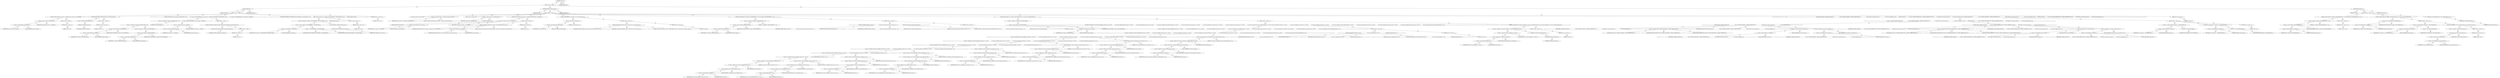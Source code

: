 digraph "&lt;global&gt;" {  
"5884" [label = <(METHOD,&lt;global&gt;)<SUB>30</SUB>> ]
"5885" [label = <(BLOCK,&lt;empty&gt;,&lt;empty&gt;)> ]
"5886" [label = <(METHOD,TIFFFlush)<SUB>30</SUB>> ]
"5887" [label = <(PARAM,TIFF *tif)<SUB>30</SUB>> ]
"5888" [label = <(BLOCK,&lt;empty&gt;,&lt;empty&gt;)<SUB>31</SUB>> ]
"5889" [label = <(CONTROL_STRUCTURE,if (tif-&gt;tif_mode == O_RDONLY),if (tif-&gt;tif_mode == O_RDONLY))<SUB>32</SUB>> ]
"5890" [label = <(&lt;operator&gt;.equals,tif-&gt;tif_mode == O_RDONLY)<SUB>32</SUB>> ]
"5891" [label = <(&lt;operator&gt;.indirectFieldAccess,tif-&gt;tif_mode)<SUB>32</SUB>> ]
"5892" [label = <(IDENTIFIER,tif,tif-&gt;tif_mode == O_RDONLY)<SUB>32</SUB>> ]
"5893" [label = <(FIELD_IDENTIFIER,tif_mode,tif_mode)<SUB>32</SUB>> ]
"5894" [label = <(IDENTIFIER,O_RDONLY,tif-&gt;tif_mode == O_RDONLY)<SUB>32</SUB>> ]
"5895" [label = <(BLOCK,&lt;empty&gt;,&lt;empty&gt;)<SUB>33</SUB>> ]
"5896" [label = <(RETURN,return 1;,return 1;)<SUB>33</SUB>> ]
"5897" [label = <(LITERAL,1,return 1;)<SUB>33</SUB>> ]
"5898" [label = <(CONTROL_STRUCTURE,if (!TIFFFlushData(tif)),if (!TIFFFlushData(tif)))<SUB>35</SUB>> ]
"5899" [label = <(&lt;operator&gt;.logicalNot,!TIFFFlushData(tif))<SUB>35</SUB>> ]
"5900" [label = <(TIFFFlushData,TIFFFlushData(tif))<SUB>35</SUB>> ]
"5901" [label = <(IDENTIFIER,tif,TIFFFlushData(tif))<SUB>35</SUB>> ]
"5902" [label = <(BLOCK,&lt;empty&gt;,&lt;empty&gt;)<SUB>36</SUB>> ]
"5903" [label = <(RETURN,return (0);,return (0);)<SUB>36</SUB>> ]
"5904" [label = <(LITERAL,0,return (0);)<SUB>36</SUB>> ]
"5905" [label = <(CONTROL_STRUCTURE,if ((tif-&gt;tif_flags &amp; TIFF_DIRTYSTRIP) &amp;&amp;\012        !(tif-&gt;tif_flags &amp; TIFF_DIRTYDIRECT) &amp;&amp; tif-&gt;tif_mode == O_RDWR),if ((tif-&gt;tif_flags &amp; TIFF_DIRTYSTRIP) &amp;&amp;\012        !(tif-&gt;tif_flags &amp; TIFF_DIRTYDIRECT) &amp;&amp; tif-&gt;tif_mode == O_RDWR))<SUB>43</SUB>> ]
"5906" [label = <(&lt;operator&gt;.logicalAnd,(tif-&gt;tif_flags &amp; TIFF_DIRTYSTRIP) &amp;&amp;\012        !(tif-&gt;tif_flags &amp; TIFF_DIRTYDIRECT) &amp;&amp; tif-&gt;tif_mode == O_RDWR)<SUB>43</SUB>> ]
"5907" [label = <(&lt;operator&gt;.logicalAnd,(tif-&gt;tif_flags &amp; TIFF_DIRTYSTRIP) &amp;&amp;\012        !(tif-&gt;tif_flags &amp; TIFF_DIRTYDIRECT))<SUB>43</SUB>> ]
"5908" [label = <(&lt;operator&gt;.and,tif-&gt;tif_flags &amp; TIFF_DIRTYSTRIP)<SUB>43</SUB>> ]
"5909" [label = <(&lt;operator&gt;.indirectFieldAccess,tif-&gt;tif_flags)<SUB>43</SUB>> ]
"5910" [label = <(IDENTIFIER,tif,tif-&gt;tif_flags &amp; TIFF_DIRTYSTRIP)<SUB>43</SUB>> ]
"5911" [label = <(FIELD_IDENTIFIER,tif_flags,tif_flags)<SUB>43</SUB>> ]
"5912" [label = <(IDENTIFIER,TIFF_DIRTYSTRIP,tif-&gt;tif_flags &amp; TIFF_DIRTYSTRIP)<SUB>43</SUB>> ]
"5913" [label = <(&lt;operator&gt;.logicalNot,!(tif-&gt;tif_flags &amp; TIFF_DIRTYDIRECT))<SUB>44</SUB>> ]
"5914" [label = <(&lt;operator&gt;.and,tif-&gt;tif_flags &amp; TIFF_DIRTYDIRECT)<SUB>44</SUB>> ]
"5915" [label = <(&lt;operator&gt;.indirectFieldAccess,tif-&gt;tif_flags)<SUB>44</SUB>> ]
"5916" [label = <(IDENTIFIER,tif,tif-&gt;tif_flags &amp; TIFF_DIRTYDIRECT)<SUB>44</SUB>> ]
"5917" [label = <(FIELD_IDENTIFIER,tif_flags,tif_flags)<SUB>44</SUB>> ]
"5918" [label = <(IDENTIFIER,TIFF_DIRTYDIRECT,tif-&gt;tif_flags &amp; TIFF_DIRTYDIRECT)<SUB>44</SUB>> ]
"5919" [label = <(&lt;operator&gt;.equals,tif-&gt;tif_mode == O_RDWR)<SUB>44</SUB>> ]
"5920" [label = <(&lt;operator&gt;.indirectFieldAccess,tif-&gt;tif_mode)<SUB>44</SUB>> ]
"5921" [label = <(IDENTIFIER,tif,tif-&gt;tif_mode == O_RDWR)<SUB>44</SUB>> ]
"5922" [label = <(FIELD_IDENTIFIER,tif_mode,tif_mode)<SUB>44</SUB>> ]
"5923" [label = <(IDENTIFIER,O_RDWR,tif-&gt;tif_mode == O_RDWR)<SUB>44</SUB>> ]
"5924" [label = <(BLOCK,&lt;empty&gt;,&lt;empty&gt;)<SUB>45</SUB>> ]
"5925" [label = <(CONTROL_STRUCTURE,if (TIFFForceStrileArrayWriting(tif)),if (TIFFForceStrileArrayWriting(tif)))<SUB>46</SUB>> ]
"5926" [label = <(TIFFForceStrileArrayWriting,TIFFForceStrileArrayWriting(tif))<SUB>46</SUB>> ]
"5927" [label = <(IDENTIFIER,tif,TIFFForceStrileArrayWriting(tif))<SUB>46</SUB>> ]
"5928" [label = <(BLOCK,&lt;empty&gt;,&lt;empty&gt;)<SUB>47</SUB>> ]
"5929" [label = <(RETURN,return 1;,return 1;)<SUB>47</SUB>> ]
"5930" [label = <(LITERAL,1,return 1;)<SUB>47</SUB>> ]
"5931" [label = <(CONTROL_STRUCTURE,if ((tif-&gt;tif_flags &amp; (TIFF_DIRTYDIRECT | TIFF_DIRTYSTRIP)) &amp;&amp;\012        !TIFFRewriteDirectory(tif)),if ((tif-&gt;tif_flags &amp; (TIFF_DIRTYDIRECT | TIFF_DIRTYSTRIP)) &amp;&amp;\012        !TIFFRewriteDirectory(tif)))<SUB>50</SUB>> ]
"5932" [label = <(&lt;operator&gt;.logicalAnd,(tif-&gt;tif_flags &amp; (TIFF_DIRTYDIRECT | TIFF_DIRTYSTRIP)) &amp;&amp;\012        !TIFFRewriteDirectory(tif))<SUB>50</SUB>> ]
"5933" [label = <(&lt;operator&gt;.and,tif-&gt;tif_flags &amp; (TIFF_DIRTYDIRECT | TIFF_DIRTYSTRIP))<SUB>50</SUB>> ]
"5934" [label = <(&lt;operator&gt;.indirectFieldAccess,tif-&gt;tif_flags)<SUB>50</SUB>> ]
"5935" [label = <(IDENTIFIER,tif,tif-&gt;tif_flags &amp; (TIFF_DIRTYDIRECT | TIFF_DIRTYSTRIP))<SUB>50</SUB>> ]
"5936" [label = <(FIELD_IDENTIFIER,tif_flags,tif_flags)<SUB>50</SUB>> ]
"5937" [label = <(&lt;operator&gt;.or,TIFF_DIRTYDIRECT | TIFF_DIRTYSTRIP)<SUB>50</SUB>> ]
"5938" [label = <(IDENTIFIER,TIFF_DIRTYDIRECT,TIFF_DIRTYDIRECT | TIFF_DIRTYSTRIP)<SUB>50</SUB>> ]
"5939" [label = <(IDENTIFIER,TIFF_DIRTYSTRIP,TIFF_DIRTYDIRECT | TIFF_DIRTYSTRIP)<SUB>50</SUB>> ]
"5940" [label = <(&lt;operator&gt;.logicalNot,!TIFFRewriteDirectory(tif))<SUB>51</SUB>> ]
"5941" [label = <(TIFFRewriteDirectory,TIFFRewriteDirectory(tif))<SUB>51</SUB>> ]
"5942" [label = <(IDENTIFIER,tif,TIFFRewriteDirectory(tif))<SUB>51</SUB>> ]
"5943" [label = <(BLOCK,&lt;empty&gt;,&lt;empty&gt;)<SUB>52</SUB>> ]
"5944" [label = <(RETURN,return (0);,return (0);)<SUB>52</SUB>> ]
"5945" [label = <(LITERAL,0,return (0);)<SUB>52</SUB>> ]
"5946" [label = <(RETURN,return (1);,return (1);)<SUB>54</SUB>> ]
"5947" [label = <(LITERAL,1,return (1);)<SUB>54</SUB>> ]
"5948" [label = <(METHOD_RETURN,int)<SUB>30</SUB>> ]
"5950" [label = <(METHOD,TIFFForceStrileArrayWriting)<SUB>76</SUB>> ]
"5951" [label = <(PARAM,TIFF *tif)<SUB>76</SUB>> ]
"5952" [label = <(BLOCK,&lt;empty&gt;,&lt;empty&gt;)<SUB>77</SUB>> ]
"5953" [label = <(LOCAL,constchar[] module: char[])<SUB>78</SUB>> ]
"5954" [label = <(&lt;operator&gt;.assignment,module[] = &quot;TIFFForceStrileArrayWriting&quot;)<SUB>78</SUB>> ]
"5955" [label = <(IDENTIFIER,module,module[] = &quot;TIFFForceStrileArrayWriting&quot;)<SUB>78</SUB>> ]
"5956" [label = <(LITERAL,&quot;TIFFForceStrileArrayWriting&quot;,module[] = &quot;TIFFForceStrileArrayWriting&quot;)<SUB>78</SUB>> ]
"5957" [label = <(LOCAL,const int isTiled: int)<SUB>79</SUB>> ]
"5958" [label = <(&lt;operator&gt;.assignment,isTiled = TIFFIsTiled(tif))<SUB>79</SUB>> ]
"5959" [label = <(IDENTIFIER,isTiled,isTiled = TIFFIsTiled(tif))<SUB>79</SUB>> ]
"5960" [label = <(TIFFIsTiled,TIFFIsTiled(tif))<SUB>79</SUB>> ]
"5961" [label = <(IDENTIFIER,tif,TIFFIsTiled(tif))<SUB>79</SUB>> ]
"5962" [label = <(CONTROL_STRUCTURE,if (tif-&gt;tif_mode == O_RDONLY),if (tif-&gt;tif_mode == O_RDONLY))<SUB>81</SUB>> ]
"5963" [label = <(&lt;operator&gt;.equals,tif-&gt;tif_mode == O_RDONLY)<SUB>81</SUB>> ]
"5964" [label = <(&lt;operator&gt;.indirectFieldAccess,tif-&gt;tif_mode)<SUB>81</SUB>> ]
"5965" [label = <(IDENTIFIER,tif,tif-&gt;tif_mode == O_RDONLY)<SUB>81</SUB>> ]
"5966" [label = <(FIELD_IDENTIFIER,tif_mode,tif_mode)<SUB>81</SUB>> ]
"5967" [label = <(IDENTIFIER,O_RDONLY,tif-&gt;tif_mode == O_RDONLY)<SUB>81</SUB>> ]
"5968" [label = <(BLOCK,&lt;empty&gt;,&lt;empty&gt;)<SUB>82</SUB>> ]
"5969" [label = <(TIFFErrorExtR,TIFFErrorExtR(tif, tif-&gt;tif_name, &quot;File opened in read-only mode&quot;))<SUB>83</SUB>> ]
"5970" [label = <(IDENTIFIER,tif,TIFFErrorExtR(tif, tif-&gt;tif_name, &quot;File opened in read-only mode&quot;))<SUB>83</SUB>> ]
"5971" [label = <(&lt;operator&gt;.indirectFieldAccess,tif-&gt;tif_name)<SUB>83</SUB>> ]
"5972" [label = <(IDENTIFIER,tif,TIFFErrorExtR(tif, tif-&gt;tif_name, &quot;File opened in read-only mode&quot;))<SUB>83</SUB>> ]
"5973" [label = <(FIELD_IDENTIFIER,tif_name,tif_name)<SUB>83</SUB>> ]
"5974" [label = <(LITERAL,&quot;File opened in read-only mode&quot;,TIFFErrorExtR(tif, tif-&gt;tif_name, &quot;File opened in read-only mode&quot;))<SUB>83</SUB>> ]
"5975" [label = <(RETURN,return 0;,return 0;)<SUB>84</SUB>> ]
"5976" [label = <(LITERAL,0,return 0;)<SUB>84</SUB>> ]
"5977" [label = <(CONTROL_STRUCTURE,if (tif-&gt;tif_diroff == 0),if (tif-&gt;tif_diroff == 0))<SUB>86</SUB>> ]
"5978" [label = <(&lt;operator&gt;.equals,tif-&gt;tif_diroff == 0)<SUB>86</SUB>> ]
"5979" [label = <(&lt;operator&gt;.indirectFieldAccess,tif-&gt;tif_diroff)<SUB>86</SUB>> ]
"5980" [label = <(IDENTIFIER,tif,tif-&gt;tif_diroff == 0)<SUB>86</SUB>> ]
"5981" [label = <(FIELD_IDENTIFIER,tif_diroff,tif_diroff)<SUB>86</SUB>> ]
"5982" [label = <(LITERAL,0,tif-&gt;tif_diroff == 0)<SUB>86</SUB>> ]
"5983" [label = <(BLOCK,&lt;empty&gt;,&lt;empty&gt;)<SUB>87</SUB>> ]
"5984" [label = <(TIFFErrorExtR,TIFFErrorExtR(tif, module, &quot;Directory has not yet been written&quot;))<SUB>88</SUB>> ]
"5985" [label = <(IDENTIFIER,tif,TIFFErrorExtR(tif, module, &quot;Directory has not yet been written&quot;))<SUB>88</SUB>> ]
"5986" [label = <(IDENTIFIER,module,TIFFErrorExtR(tif, module, &quot;Directory has not yet been written&quot;))<SUB>88</SUB>> ]
"5987" [label = <(LITERAL,&quot;Directory has not yet been written&quot;,TIFFErrorExtR(tif, module, &quot;Directory has not yet been written&quot;))<SUB>88</SUB>> ]
"5988" [label = <(RETURN,return 0;,return 0;)<SUB>89</SUB>> ]
"5989" [label = <(LITERAL,0,return 0;)<SUB>89</SUB>> ]
"5990" [label = <(CONTROL_STRUCTURE,if ((tif-&gt;tif_flags &amp; TIFF_DIRTYDIRECT) != 0),if ((tif-&gt;tif_flags &amp; TIFF_DIRTYDIRECT) != 0))<SUB>91</SUB>> ]
"5991" [label = <(&lt;operator&gt;.notEquals,(tif-&gt;tif_flags &amp; TIFF_DIRTYDIRECT) != 0)<SUB>91</SUB>> ]
"5992" [label = <(&lt;operator&gt;.and,tif-&gt;tif_flags &amp; TIFF_DIRTYDIRECT)<SUB>91</SUB>> ]
"5993" [label = <(&lt;operator&gt;.indirectFieldAccess,tif-&gt;tif_flags)<SUB>91</SUB>> ]
"5994" [label = <(IDENTIFIER,tif,tif-&gt;tif_flags &amp; TIFF_DIRTYDIRECT)<SUB>91</SUB>> ]
"5995" [label = <(FIELD_IDENTIFIER,tif_flags,tif_flags)<SUB>91</SUB>> ]
"5996" [label = <(IDENTIFIER,TIFF_DIRTYDIRECT,tif-&gt;tif_flags &amp; TIFF_DIRTYDIRECT)<SUB>91</SUB>> ]
"5997" [label = <(LITERAL,0,(tif-&gt;tif_flags &amp; TIFF_DIRTYDIRECT) != 0)<SUB>91</SUB>> ]
"5998" [label = <(BLOCK,&lt;empty&gt;,&lt;empty&gt;)<SUB>92</SUB>> ]
"5999" [label = <(TIFFErrorExtR,TIFFErrorExtR(tif, module,\012                      &quot;Directory has changes other than the strile arrays. &quot;\012                      &quot;TIFFRewriteDirectory() should be called instead&quot;))<SUB>93</SUB>> ]
"6000" [label = <(IDENTIFIER,tif,TIFFErrorExtR(tif, module,\012                      &quot;Directory has changes other than the strile arrays. &quot;\012                      &quot;TIFFRewriteDirectory() should be called instead&quot;))<SUB>93</SUB>> ]
"6001" [label = <(IDENTIFIER,module,TIFFErrorExtR(tif, module,\012                      &quot;Directory has changes other than the strile arrays. &quot;\012                      &quot;TIFFRewriteDirectory() should be called instead&quot;))<SUB>93</SUB>> ]
"6002" [label = <(LITERAL,&quot;Directory has changes other than the strile arrays. &quot;\012                      &quot;TIFFRewriteDirectory() should be called instead&quot;,TIFFErrorExtR(tif, module,\012                      &quot;Directory has changes other than the strile arrays. &quot;\012                      &quot;TIFFRewriteDirectory() should be called instead&quot;))<SUB>94</SUB>> ]
"6003" [label = <(RETURN,return 0;,return 0;)<SUB>96</SUB>> ]
"6004" [label = <(LITERAL,0,return 0;)<SUB>96</SUB>> ]
"6005" [label = <(CONTROL_STRUCTURE,if (!(tif-&gt;tif_flags &amp; TIFF_DIRTYSTRIP)),if (!(tif-&gt;tif_flags &amp; TIFF_DIRTYSTRIP)))<SUB>99</SUB>> ]
"6006" [label = <(&lt;operator&gt;.logicalNot,!(tif-&gt;tif_flags &amp; TIFF_DIRTYSTRIP))<SUB>99</SUB>> ]
"6007" [label = <(&lt;operator&gt;.and,tif-&gt;tif_flags &amp; TIFF_DIRTYSTRIP)<SUB>99</SUB>> ]
"6008" [label = <(&lt;operator&gt;.indirectFieldAccess,tif-&gt;tif_flags)<SUB>99</SUB>> ]
"6009" [label = <(IDENTIFIER,tif,tif-&gt;tif_flags &amp; TIFF_DIRTYSTRIP)<SUB>99</SUB>> ]
"6010" [label = <(FIELD_IDENTIFIER,tif_flags,tif_flags)<SUB>99</SUB>> ]
"6011" [label = <(IDENTIFIER,TIFF_DIRTYSTRIP,tif-&gt;tif_flags &amp; TIFF_DIRTYSTRIP)<SUB>99</SUB>> ]
"6012" [label = <(BLOCK,&lt;empty&gt;,&lt;empty&gt;)<SUB>100</SUB>> ]
"6013" [label = <(CONTROL_STRUCTURE,if (!(tif-&gt;tif_dir.td_stripoffset_entry.tdir_tag != 0 &amp;&amp;\012              tif-&gt;tif_dir.td_stripoffset_entry.tdir_count == 0 &amp;&amp;\012              tif-&gt;tif_dir.td_stripoffset_entry.tdir_type == 0 &amp;&amp;\012              tif-&gt;tif_dir.td_stripoffset_entry.tdir_offset.toff_long8 == 0 &amp;&amp;\012              tif-&gt;tif_dir.td_stripbytecount_entry.tdir_tag != 0 &amp;&amp;\012              tif-&gt;tif_dir.td_stripbytecount_entry.tdir_count == 0 &amp;&amp;\012              tif-&gt;tif_dir.td_stripbytecount_entry.tdir_type == 0 &amp;&amp;\012              tif-&gt;tif_dir.td_stripbytecount_entry.tdir_offset.toff_long8 == 0)),if (!(tif-&gt;tif_dir.td_stripoffset_entry.tdir_tag != 0 &amp;&amp;\012              tif-&gt;tif_dir.td_stripoffset_entry.tdir_count == 0 &amp;&amp;\012              tif-&gt;tif_dir.td_stripoffset_entry.tdir_type == 0 &amp;&amp;\012              tif-&gt;tif_dir.td_stripoffset_entry.tdir_offset.toff_long8 == 0 &amp;&amp;\012              tif-&gt;tif_dir.td_stripbytecount_entry.tdir_tag != 0 &amp;&amp;\012              tif-&gt;tif_dir.td_stripbytecount_entry.tdir_count == 0 &amp;&amp;\012              tif-&gt;tif_dir.td_stripbytecount_entry.tdir_type == 0 &amp;&amp;\012              tif-&gt;tif_dir.td_stripbytecount_entry.tdir_offset.toff_long8 == 0)))<SUB>101</SUB>> ]
"6014" [label = <(&lt;operator&gt;.logicalNot,!(tif-&gt;tif_dir.td_stripoffset_entry.tdir_tag != 0 &amp;&amp;\012              tif-&gt;tif_dir.td_stripoffset_entry.tdir_count == 0 &amp;&amp;\012              tif-&gt;tif_dir.td_stripoffset_entry.tdir_type == 0 &amp;&amp;\012              tif-&gt;tif_dir.td_stripoffset_entry.tdir_offset.toff_long8 == 0 &amp;&amp;\012              tif-&gt;tif_dir.td_stripbytecount_entry.tdir_tag != 0 &amp;&amp;\012              tif-&gt;tif_dir.td_stripbytecount_entry.tdir_count == 0 &amp;&amp;\012              tif-&gt;tif_dir.td_stripbytecount_entry.tdir_type == 0 &amp;&amp;\012              tif-&gt;tif_dir.td_stripbytecount_entry.tdir_offset.toff_long8 == 0))<SUB>101</SUB>> ]
"6015" [label = <(&lt;operator&gt;.logicalAnd,tif-&gt;tif_dir.td_stripoffset_entry.tdir_tag != 0 &amp;&amp;\012              tif-&gt;tif_dir.td_stripoffset_entry.tdir_count == 0 &amp;&amp;\012              tif-&gt;tif_dir.td_stripoffset_entry.tdir_type == 0 &amp;&amp;\012              tif-&gt;tif_dir.td_stripoffset_entry.tdir_offset.toff_long8 == 0 &amp;&amp;\012              tif-&gt;tif_dir.td_stripbytecount_entry.tdir_tag != 0 &amp;&amp;\012              tif-&gt;tif_dir.td_stripbytecount_entry.tdir_count == 0 &amp;&amp;\012              tif-&gt;tif_dir.td_stripbytecount_entry.tdir_type == 0 &amp;&amp;\012              tif-&gt;tif_dir.td_stripbytecount_entry.tdir_offset.toff_long8 == 0)<SUB>101</SUB>> ]
"6016" [label = <(&lt;operator&gt;.logicalAnd,tif-&gt;tif_dir.td_stripoffset_entry.tdir_tag != 0 &amp;&amp;\012              tif-&gt;tif_dir.td_stripoffset_entry.tdir_count == 0 &amp;&amp;\012              tif-&gt;tif_dir.td_stripoffset_entry.tdir_type == 0 &amp;&amp;\012              tif-&gt;tif_dir.td_stripoffset_entry.tdir_offset.toff_long8 == 0 &amp;&amp;\012              tif-&gt;tif_dir.td_stripbytecount_entry.tdir_tag != 0 &amp;&amp;\012              tif-&gt;tif_dir.td_stripbytecount_entry.tdir_count == 0 &amp;&amp;\012              tif-&gt;tif_dir.td_stripbytecount_entry.tdir_type == 0)<SUB>101</SUB>> ]
"6017" [label = <(&lt;operator&gt;.logicalAnd,tif-&gt;tif_dir.td_stripoffset_entry.tdir_tag != 0 &amp;&amp;\012              tif-&gt;tif_dir.td_stripoffset_entry.tdir_count == 0 &amp;&amp;\012              tif-&gt;tif_dir.td_stripoffset_entry.tdir_type == 0 &amp;&amp;\012              tif-&gt;tif_dir.td_stripoffset_entry.tdir_offset.toff_long8 == 0 &amp;&amp;\012              tif-&gt;tif_dir.td_stripbytecount_entry.tdir_tag != 0 &amp;&amp;\012              tif-&gt;tif_dir.td_stripbytecount_entry.tdir_count == 0)<SUB>101</SUB>> ]
"6018" [label = <(&lt;operator&gt;.logicalAnd,tif-&gt;tif_dir.td_stripoffset_entry.tdir_tag != 0 &amp;&amp;\012              tif-&gt;tif_dir.td_stripoffset_entry.tdir_count == 0 &amp;&amp;\012              tif-&gt;tif_dir.td_stripoffset_entry.tdir_type == 0 &amp;&amp;\012              tif-&gt;tif_dir.td_stripoffset_entry.tdir_offset.toff_long8 == 0 &amp;&amp;\012              tif-&gt;tif_dir.td_stripbytecount_entry.tdir_tag != 0)<SUB>101</SUB>> ]
"6019" [label = <(&lt;operator&gt;.logicalAnd,tif-&gt;tif_dir.td_stripoffset_entry.tdir_tag != 0 &amp;&amp;\012              tif-&gt;tif_dir.td_stripoffset_entry.tdir_count == 0 &amp;&amp;\012              tif-&gt;tif_dir.td_stripoffset_entry.tdir_type == 0 &amp;&amp;\012              tif-&gt;tif_dir.td_stripoffset_entry.tdir_offset.toff_long8 == 0)<SUB>101</SUB>> ]
"6020" [label = <(&lt;operator&gt;.logicalAnd,tif-&gt;tif_dir.td_stripoffset_entry.tdir_tag != 0 &amp;&amp;\012              tif-&gt;tif_dir.td_stripoffset_entry.tdir_count == 0 &amp;&amp;\012              tif-&gt;tif_dir.td_stripoffset_entry.tdir_type == 0)<SUB>101</SUB>> ]
"6021" [label = <(&lt;operator&gt;.logicalAnd,tif-&gt;tif_dir.td_stripoffset_entry.tdir_tag != 0 &amp;&amp;\012              tif-&gt;tif_dir.td_stripoffset_entry.tdir_count == 0)<SUB>101</SUB>> ]
"6022" [label = <(&lt;operator&gt;.notEquals,tif-&gt;tif_dir.td_stripoffset_entry.tdir_tag != 0)<SUB>101</SUB>> ]
"6023" [label = <(&lt;operator&gt;.fieldAccess,tif-&gt;tif_dir.td_stripoffset_entry.tdir_tag)<SUB>101</SUB>> ]
"6024" [label = <(&lt;operator&gt;.fieldAccess,tif-&gt;tif_dir.td_stripoffset_entry)<SUB>101</SUB>> ]
"6025" [label = <(&lt;operator&gt;.indirectFieldAccess,tif-&gt;tif_dir)<SUB>101</SUB>> ]
"6026" [label = <(IDENTIFIER,tif,tif-&gt;tif_dir.td_stripoffset_entry.tdir_tag != 0)<SUB>101</SUB>> ]
"6027" [label = <(FIELD_IDENTIFIER,tif_dir,tif_dir)<SUB>101</SUB>> ]
"6028" [label = <(FIELD_IDENTIFIER,td_stripoffset_entry,td_stripoffset_entry)<SUB>101</SUB>> ]
"6029" [label = <(FIELD_IDENTIFIER,tdir_tag,tdir_tag)<SUB>101</SUB>> ]
"6030" [label = <(LITERAL,0,tif-&gt;tif_dir.td_stripoffset_entry.tdir_tag != 0)<SUB>101</SUB>> ]
"6031" [label = <(&lt;operator&gt;.equals,tif-&gt;tif_dir.td_stripoffset_entry.tdir_count == 0)<SUB>102</SUB>> ]
"6032" [label = <(&lt;operator&gt;.fieldAccess,tif-&gt;tif_dir.td_stripoffset_entry.tdir_count)<SUB>102</SUB>> ]
"6033" [label = <(&lt;operator&gt;.fieldAccess,tif-&gt;tif_dir.td_stripoffset_entry)<SUB>102</SUB>> ]
"6034" [label = <(&lt;operator&gt;.indirectFieldAccess,tif-&gt;tif_dir)<SUB>102</SUB>> ]
"6035" [label = <(IDENTIFIER,tif,tif-&gt;tif_dir.td_stripoffset_entry.tdir_count == 0)<SUB>102</SUB>> ]
"6036" [label = <(FIELD_IDENTIFIER,tif_dir,tif_dir)<SUB>102</SUB>> ]
"6037" [label = <(FIELD_IDENTIFIER,td_stripoffset_entry,td_stripoffset_entry)<SUB>102</SUB>> ]
"6038" [label = <(FIELD_IDENTIFIER,tdir_count,tdir_count)<SUB>102</SUB>> ]
"6039" [label = <(LITERAL,0,tif-&gt;tif_dir.td_stripoffset_entry.tdir_count == 0)<SUB>102</SUB>> ]
"6040" [label = <(&lt;operator&gt;.equals,tif-&gt;tif_dir.td_stripoffset_entry.tdir_type == 0)<SUB>103</SUB>> ]
"6041" [label = <(&lt;operator&gt;.fieldAccess,tif-&gt;tif_dir.td_stripoffset_entry.tdir_type)<SUB>103</SUB>> ]
"6042" [label = <(&lt;operator&gt;.fieldAccess,tif-&gt;tif_dir.td_stripoffset_entry)<SUB>103</SUB>> ]
"6043" [label = <(&lt;operator&gt;.indirectFieldAccess,tif-&gt;tif_dir)<SUB>103</SUB>> ]
"6044" [label = <(IDENTIFIER,tif,tif-&gt;tif_dir.td_stripoffset_entry.tdir_type == 0)<SUB>103</SUB>> ]
"6045" [label = <(FIELD_IDENTIFIER,tif_dir,tif_dir)<SUB>103</SUB>> ]
"6046" [label = <(FIELD_IDENTIFIER,td_stripoffset_entry,td_stripoffset_entry)<SUB>103</SUB>> ]
"6047" [label = <(FIELD_IDENTIFIER,tdir_type,tdir_type)<SUB>103</SUB>> ]
"6048" [label = <(LITERAL,0,tif-&gt;tif_dir.td_stripoffset_entry.tdir_type == 0)<SUB>103</SUB>> ]
"6049" [label = <(&lt;operator&gt;.equals,tif-&gt;tif_dir.td_stripoffset_entry.tdir_offset.toff_long8 == 0)<SUB>104</SUB>> ]
"6050" [label = <(&lt;operator&gt;.fieldAccess,tif-&gt;tif_dir.td_stripoffset_entry.tdir_offset.toff_long8)<SUB>104</SUB>> ]
"6051" [label = <(&lt;operator&gt;.fieldAccess,tif-&gt;tif_dir.td_stripoffset_entry.tdir_offset)<SUB>104</SUB>> ]
"6052" [label = <(&lt;operator&gt;.fieldAccess,tif-&gt;tif_dir.td_stripoffset_entry)<SUB>104</SUB>> ]
"6053" [label = <(&lt;operator&gt;.indirectFieldAccess,tif-&gt;tif_dir)<SUB>104</SUB>> ]
"6054" [label = <(IDENTIFIER,tif,tif-&gt;tif_dir.td_stripoffset_entry.tdir_offset.toff_long8 == 0)<SUB>104</SUB>> ]
"6055" [label = <(FIELD_IDENTIFIER,tif_dir,tif_dir)<SUB>104</SUB>> ]
"6056" [label = <(FIELD_IDENTIFIER,td_stripoffset_entry,td_stripoffset_entry)<SUB>104</SUB>> ]
"6057" [label = <(FIELD_IDENTIFIER,tdir_offset,tdir_offset)<SUB>104</SUB>> ]
"6058" [label = <(FIELD_IDENTIFIER,toff_long8,toff_long8)<SUB>104</SUB>> ]
"6059" [label = <(LITERAL,0,tif-&gt;tif_dir.td_stripoffset_entry.tdir_offset.toff_long8 == 0)<SUB>104</SUB>> ]
"6060" [label = <(&lt;operator&gt;.notEquals,tif-&gt;tif_dir.td_stripbytecount_entry.tdir_tag != 0)<SUB>105</SUB>> ]
"6061" [label = <(&lt;operator&gt;.fieldAccess,tif-&gt;tif_dir.td_stripbytecount_entry.tdir_tag)<SUB>105</SUB>> ]
"6062" [label = <(&lt;operator&gt;.fieldAccess,tif-&gt;tif_dir.td_stripbytecount_entry)<SUB>105</SUB>> ]
"6063" [label = <(&lt;operator&gt;.indirectFieldAccess,tif-&gt;tif_dir)<SUB>105</SUB>> ]
"6064" [label = <(IDENTIFIER,tif,tif-&gt;tif_dir.td_stripbytecount_entry.tdir_tag != 0)<SUB>105</SUB>> ]
"6065" [label = <(FIELD_IDENTIFIER,tif_dir,tif_dir)<SUB>105</SUB>> ]
"6066" [label = <(FIELD_IDENTIFIER,td_stripbytecount_entry,td_stripbytecount_entry)<SUB>105</SUB>> ]
"6067" [label = <(FIELD_IDENTIFIER,tdir_tag,tdir_tag)<SUB>105</SUB>> ]
"6068" [label = <(LITERAL,0,tif-&gt;tif_dir.td_stripbytecount_entry.tdir_tag != 0)<SUB>105</SUB>> ]
"6069" [label = <(&lt;operator&gt;.equals,tif-&gt;tif_dir.td_stripbytecount_entry.tdir_count == 0)<SUB>106</SUB>> ]
"6070" [label = <(&lt;operator&gt;.fieldAccess,tif-&gt;tif_dir.td_stripbytecount_entry.tdir_count)<SUB>106</SUB>> ]
"6071" [label = <(&lt;operator&gt;.fieldAccess,tif-&gt;tif_dir.td_stripbytecount_entry)<SUB>106</SUB>> ]
"6072" [label = <(&lt;operator&gt;.indirectFieldAccess,tif-&gt;tif_dir)<SUB>106</SUB>> ]
"6073" [label = <(IDENTIFIER,tif,tif-&gt;tif_dir.td_stripbytecount_entry.tdir_count == 0)<SUB>106</SUB>> ]
"6074" [label = <(FIELD_IDENTIFIER,tif_dir,tif_dir)<SUB>106</SUB>> ]
"6075" [label = <(FIELD_IDENTIFIER,td_stripbytecount_entry,td_stripbytecount_entry)<SUB>106</SUB>> ]
"6076" [label = <(FIELD_IDENTIFIER,tdir_count,tdir_count)<SUB>106</SUB>> ]
"6077" [label = <(LITERAL,0,tif-&gt;tif_dir.td_stripbytecount_entry.tdir_count == 0)<SUB>106</SUB>> ]
"6078" [label = <(&lt;operator&gt;.equals,tif-&gt;tif_dir.td_stripbytecount_entry.tdir_type == 0)<SUB>107</SUB>> ]
"6079" [label = <(&lt;operator&gt;.fieldAccess,tif-&gt;tif_dir.td_stripbytecount_entry.tdir_type)<SUB>107</SUB>> ]
"6080" [label = <(&lt;operator&gt;.fieldAccess,tif-&gt;tif_dir.td_stripbytecount_entry)<SUB>107</SUB>> ]
"6081" [label = <(&lt;operator&gt;.indirectFieldAccess,tif-&gt;tif_dir)<SUB>107</SUB>> ]
"6082" [label = <(IDENTIFIER,tif,tif-&gt;tif_dir.td_stripbytecount_entry.tdir_type == 0)<SUB>107</SUB>> ]
"6083" [label = <(FIELD_IDENTIFIER,tif_dir,tif_dir)<SUB>107</SUB>> ]
"6084" [label = <(FIELD_IDENTIFIER,td_stripbytecount_entry,td_stripbytecount_entry)<SUB>107</SUB>> ]
"6085" [label = <(FIELD_IDENTIFIER,tdir_type,tdir_type)<SUB>107</SUB>> ]
"6086" [label = <(LITERAL,0,tif-&gt;tif_dir.td_stripbytecount_entry.tdir_type == 0)<SUB>107</SUB>> ]
"6087" [label = <(&lt;operator&gt;.equals,tif-&gt;tif_dir.td_stripbytecount_entry.tdir_offset.toff_long8 == 0)<SUB>108</SUB>> ]
"6088" [label = <(&lt;operator&gt;.fieldAccess,tif-&gt;tif_dir.td_stripbytecount_entry.tdir_offset.toff_long8)<SUB>108</SUB>> ]
"6089" [label = <(&lt;operator&gt;.fieldAccess,tif-&gt;tif_dir.td_stripbytecount_entry.tdir_offset)<SUB>108</SUB>> ]
"6090" [label = <(&lt;operator&gt;.fieldAccess,tif-&gt;tif_dir.td_stripbytecount_entry)<SUB>108</SUB>> ]
"6091" [label = <(&lt;operator&gt;.indirectFieldAccess,tif-&gt;tif_dir)<SUB>108</SUB>> ]
"6092" [label = <(IDENTIFIER,tif,tif-&gt;tif_dir.td_stripbytecount_entry.tdir_offset.toff_long8 == 0)<SUB>108</SUB>> ]
"6093" [label = <(FIELD_IDENTIFIER,tif_dir,tif_dir)<SUB>108</SUB>> ]
"6094" [label = <(FIELD_IDENTIFIER,td_stripbytecount_entry,td_stripbytecount_entry)<SUB>108</SUB>> ]
"6095" [label = <(FIELD_IDENTIFIER,tdir_offset,tdir_offset)<SUB>108</SUB>> ]
"6096" [label = <(FIELD_IDENTIFIER,toff_long8,toff_long8)<SUB>108</SUB>> ]
"6097" [label = <(LITERAL,0,tif-&gt;tif_dir.td_stripbytecount_entry.tdir_offset.toff_long8 == 0)<SUB>108</SUB>> ]
"6098" [label = <(BLOCK,&lt;empty&gt;,&lt;empty&gt;)<SUB>109</SUB>> ]
"6099" [label = <(TIFFErrorExtR,TIFFErrorExtR(tif, module,\012                          &quot;Function not called together with &quot;\012                          &quot;TIFFDeferStrileArrayWriting()&quot;))<SUB>110</SUB>> ]
"6100" [label = <(IDENTIFIER,tif,TIFFErrorExtR(tif, module,\012                          &quot;Function not called together with &quot;\012                          &quot;TIFFDeferStrileArrayWriting()&quot;))<SUB>110</SUB>> ]
"6101" [label = <(IDENTIFIER,module,TIFFErrorExtR(tif, module,\012                          &quot;Function not called together with &quot;\012                          &quot;TIFFDeferStrileArrayWriting()&quot;))<SUB>110</SUB>> ]
"6102" [label = <(LITERAL,&quot;Function not called together with &quot;\012                          &quot;TIFFDeferStrileArrayWriting()&quot;,TIFFErrorExtR(tif, module,\012                          &quot;Function not called together with &quot;\012                          &quot;TIFFDeferStrileArrayWriting()&quot;))<SUB>111</SUB>> ]
"6103" [label = <(RETURN,return 0;,return 0;)<SUB>113</SUB>> ]
"6104" [label = <(LITERAL,0,return 0;)<SUB>113</SUB>> ]
"6105" [label = <(CONTROL_STRUCTURE,if (tif-&gt;tif_dir.td_stripoffset_p == NULL &amp;&amp; !TIFFSetupStrips(tif)),if (tif-&gt;tif_dir.td_stripoffset_p == NULL &amp;&amp; !TIFFSetupStrips(tif)))<SUB>116</SUB>> ]
"6106" [label = <(&lt;operator&gt;.logicalAnd,tif-&gt;tif_dir.td_stripoffset_p == NULL &amp;&amp; !TIFFSetupStrips(tif))<SUB>116</SUB>> ]
"6107" [label = <(&lt;operator&gt;.equals,tif-&gt;tif_dir.td_stripoffset_p == NULL)<SUB>116</SUB>> ]
"6108" [label = <(&lt;operator&gt;.fieldAccess,tif-&gt;tif_dir.td_stripoffset_p)<SUB>116</SUB>> ]
"6109" [label = <(&lt;operator&gt;.indirectFieldAccess,tif-&gt;tif_dir)<SUB>116</SUB>> ]
"6110" [label = <(IDENTIFIER,tif,tif-&gt;tif_dir.td_stripoffset_p == NULL)<SUB>116</SUB>> ]
"6111" [label = <(FIELD_IDENTIFIER,tif_dir,tif_dir)<SUB>116</SUB>> ]
"6112" [label = <(FIELD_IDENTIFIER,td_stripoffset_p,td_stripoffset_p)<SUB>116</SUB>> ]
"6113" [label = <(IDENTIFIER,NULL,tif-&gt;tif_dir.td_stripoffset_p == NULL)<SUB>116</SUB>> ]
"6114" [label = <(&lt;operator&gt;.logicalNot,!TIFFSetupStrips(tif))<SUB>116</SUB>> ]
"6115" [label = <(TIFFSetupStrips,TIFFSetupStrips(tif))<SUB>116</SUB>> ]
"6116" [label = <(IDENTIFIER,tif,TIFFSetupStrips(tif))<SUB>116</SUB>> ]
"6117" [label = <(BLOCK,&lt;empty&gt;,&lt;empty&gt;)<SUB>117</SUB>> ]
"6118" [label = <(RETURN,return 0;,return 0;)<SUB>117</SUB>> ]
"6119" [label = <(LITERAL,0,return 0;)<SUB>117</SUB>> ]
"6120" [label = <(CONTROL_STRUCTURE,if (_TIFFRewriteField(tif,\012                          isTiled ? TIFFTAG_TILEOFFSETS : TIFFTAG_STRIPOFFSETS,\012                          TIFF_LONG8, tif-&gt;tif_dir.td_nstrips,\012                          tif-&gt;tif_dir.td_stripoffset_p) &amp;&amp;\012        _TIFFRewriteField(\012            tif, isTiled ? TIFFTAG_TILEBYTECOUNTS : TIFFTAG_STRIPBYTECOUNTS,\012            TIFF_LONG8, tif-&gt;tif_dir.td_nstrips,\012            tif-&gt;tif_dir.td_stripbytecount_p)),if (_TIFFRewriteField(tif,\012                          isTiled ? TIFFTAG_TILEOFFSETS : TIFFTAG_STRIPOFFSETS,\012                          TIFF_LONG8, tif-&gt;tif_dir.td_nstrips,\012                          tif-&gt;tif_dir.td_stripoffset_p) &amp;&amp;\012        _TIFFRewriteField(\012            tif, isTiled ? TIFFTAG_TILEBYTECOUNTS : TIFFTAG_STRIPBYTECOUNTS,\012            TIFF_LONG8, tif-&gt;tif_dir.td_nstrips,\012            tif-&gt;tif_dir.td_stripbytecount_p)))<SUB>120</SUB>> ]
"6121" [label = <(&lt;operator&gt;.logicalAnd,_TIFFRewriteField(tif,\012                          isTiled ? TIFFTAG_TILEOFFSETS : TIFFTAG_STRIPOFFSETS,\012                          TIFF_LONG8, tif-&gt;tif_dir.td_nstrips,\012                          tif-&gt;tif_dir.td_stripoffset_p) &amp;&amp;\012        _TIFFRewriteField(\012            tif, isTiled ? TIFFTAG_TILEBYTECOUNTS : TIFFTAG_STRIPBYTECOUNTS,\012            TIFF_LONG8, tif-&gt;tif_dir.td_nstrips,\012            tif-&gt;tif_dir.td_stripbytecount_p))<SUB>120</SUB>> ]
"6122" [label = <(_TIFFRewriteField,_TIFFRewriteField(tif,\012                          isTiled ? TIFFTAG_TILEOFFSETS : TIFFTAG_STRIPOFFSETS,\012                          TIFF_LONG8, tif-&gt;tif_dir.td_nstrips,\012                          tif-&gt;tif_dir.td_stripoffset_p))<SUB>120</SUB>> ]
"6123" [label = <(IDENTIFIER,tif,_TIFFRewriteField(tif,\012                          isTiled ? TIFFTAG_TILEOFFSETS : TIFFTAG_STRIPOFFSETS,\012                          TIFF_LONG8, tif-&gt;tif_dir.td_nstrips,\012                          tif-&gt;tif_dir.td_stripoffset_p))<SUB>120</SUB>> ]
"6124" [label = <(&lt;operator&gt;.conditional,isTiled ? TIFFTAG_TILEOFFSETS : TIFFTAG_STRIPOFFSETS)<SUB>121</SUB>> ]
"6125" [label = <(IDENTIFIER,isTiled,isTiled ? TIFFTAG_TILEOFFSETS : TIFFTAG_STRIPOFFSETS)<SUB>121</SUB>> ]
"6126" [label = <(IDENTIFIER,TIFFTAG_TILEOFFSETS,isTiled ? TIFFTAG_TILEOFFSETS : TIFFTAG_STRIPOFFSETS)<SUB>121</SUB>> ]
"6127" [label = <(IDENTIFIER,TIFFTAG_STRIPOFFSETS,isTiled ? TIFFTAG_TILEOFFSETS : TIFFTAG_STRIPOFFSETS)<SUB>121</SUB>> ]
"6128" [label = <(IDENTIFIER,TIFF_LONG8,_TIFFRewriteField(tif,\012                          isTiled ? TIFFTAG_TILEOFFSETS : TIFFTAG_STRIPOFFSETS,\012                          TIFF_LONG8, tif-&gt;tif_dir.td_nstrips,\012                          tif-&gt;tif_dir.td_stripoffset_p))<SUB>122</SUB>> ]
"6129" [label = <(&lt;operator&gt;.fieldAccess,tif-&gt;tif_dir.td_nstrips)<SUB>122</SUB>> ]
"6130" [label = <(&lt;operator&gt;.indirectFieldAccess,tif-&gt;tif_dir)<SUB>122</SUB>> ]
"6131" [label = <(IDENTIFIER,tif,_TIFFRewriteField(tif,\012                          isTiled ? TIFFTAG_TILEOFFSETS : TIFFTAG_STRIPOFFSETS,\012                          TIFF_LONG8, tif-&gt;tif_dir.td_nstrips,\012                          tif-&gt;tif_dir.td_stripoffset_p))<SUB>122</SUB>> ]
"6132" [label = <(FIELD_IDENTIFIER,tif_dir,tif_dir)<SUB>122</SUB>> ]
"6133" [label = <(FIELD_IDENTIFIER,td_nstrips,td_nstrips)<SUB>122</SUB>> ]
"6134" [label = <(&lt;operator&gt;.fieldAccess,tif-&gt;tif_dir.td_stripoffset_p)<SUB>123</SUB>> ]
"6135" [label = <(&lt;operator&gt;.indirectFieldAccess,tif-&gt;tif_dir)<SUB>123</SUB>> ]
"6136" [label = <(IDENTIFIER,tif,_TIFFRewriteField(tif,\012                          isTiled ? TIFFTAG_TILEOFFSETS : TIFFTAG_STRIPOFFSETS,\012                          TIFF_LONG8, tif-&gt;tif_dir.td_nstrips,\012                          tif-&gt;tif_dir.td_stripoffset_p))<SUB>123</SUB>> ]
"6137" [label = <(FIELD_IDENTIFIER,tif_dir,tif_dir)<SUB>123</SUB>> ]
"6138" [label = <(FIELD_IDENTIFIER,td_stripoffset_p,td_stripoffset_p)<SUB>123</SUB>> ]
"6139" [label = <(_TIFFRewriteField,_TIFFRewriteField(\012            tif, isTiled ? TIFFTAG_TILEBYTECOUNTS : TIFFTAG_STRIPBYTECOUNTS,\012            TIFF_LONG8, tif-&gt;tif_dir.td_nstrips,\012            tif-&gt;tif_dir.td_stripbytecount_p))<SUB>124</SUB>> ]
"6140" [label = <(IDENTIFIER,tif,_TIFFRewriteField(\012            tif, isTiled ? TIFFTAG_TILEBYTECOUNTS : TIFFTAG_STRIPBYTECOUNTS,\012            TIFF_LONG8, tif-&gt;tif_dir.td_nstrips,\012            tif-&gt;tif_dir.td_stripbytecount_p))<SUB>125</SUB>> ]
"6141" [label = <(&lt;operator&gt;.conditional,isTiled ? TIFFTAG_TILEBYTECOUNTS : TIFFTAG_STRIPBYTECOUNTS)<SUB>125</SUB>> ]
"6142" [label = <(IDENTIFIER,isTiled,isTiled ? TIFFTAG_TILEBYTECOUNTS : TIFFTAG_STRIPBYTECOUNTS)<SUB>125</SUB>> ]
"6143" [label = <(IDENTIFIER,TIFFTAG_TILEBYTECOUNTS,isTiled ? TIFFTAG_TILEBYTECOUNTS : TIFFTAG_STRIPBYTECOUNTS)<SUB>125</SUB>> ]
"6144" [label = <(IDENTIFIER,TIFFTAG_STRIPBYTECOUNTS,isTiled ? TIFFTAG_TILEBYTECOUNTS : TIFFTAG_STRIPBYTECOUNTS)<SUB>125</SUB>> ]
"6145" [label = <(IDENTIFIER,TIFF_LONG8,_TIFFRewriteField(\012            tif, isTiled ? TIFFTAG_TILEBYTECOUNTS : TIFFTAG_STRIPBYTECOUNTS,\012            TIFF_LONG8, tif-&gt;tif_dir.td_nstrips,\012            tif-&gt;tif_dir.td_stripbytecount_p))<SUB>126</SUB>> ]
"6146" [label = <(&lt;operator&gt;.fieldAccess,tif-&gt;tif_dir.td_nstrips)<SUB>126</SUB>> ]
"6147" [label = <(&lt;operator&gt;.indirectFieldAccess,tif-&gt;tif_dir)<SUB>126</SUB>> ]
"6148" [label = <(IDENTIFIER,tif,_TIFFRewriteField(\012            tif, isTiled ? TIFFTAG_TILEBYTECOUNTS : TIFFTAG_STRIPBYTECOUNTS,\012            TIFF_LONG8, tif-&gt;tif_dir.td_nstrips,\012            tif-&gt;tif_dir.td_stripbytecount_p))<SUB>126</SUB>> ]
"6149" [label = <(FIELD_IDENTIFIER,tif_dir,tif_dir)<SUB>126</SUB>> ]
"6150" [label = <(FIELD_IDENTIFIER,td_nstrips,td_nstrips)<SUB>126</SUB>> ]
"6151" [label = <(&lt;operator&gt;.fieldAccess,tif-&gt;tif_dir.td_stripbytecount_p)<SUB>127</SUB>> ]
"6152" [label = <(&lt;operator&gt;.indirectFieldAccess,tif-&gt;tif_dir)<SUB>127</SUB>> ]
"6153" [label = <(IDENTIFIER,tif,_TIFFRewriteField(\012            tif, isTiled ? TIFFTAG_TILEBYTECOUNTS : TIFFTAG_STRIPBYTECOUNTS,\012            TIFF_LONG8, tif-&gt;tif_dir.td_nstrips,\012            tif-&gt;tif_dir.td_stripbytecount_p))<SUB>127</SUB>> ]
"6154" [label = <(FIELD_IDENTIFIER,tif_dir,tif_dir)<SUB>127</SUB>> ]
"6155" [label = <(FIELD_IDENTIFIER,td_stripbytecount_p,td_stripbytecount_p)<SUB>127</SUB>> ]
"6156" [label = <(BLOCK,&lt;empty&gt;,&lt;empty&gt;)<SUB>128</SUB>> ]
"6157" [label = <(&lt;operators&gt;.assignmentAnd,tif-&gt;tif_flags &amp;= ~TIFF_DIRTYSTRIP)<SUB>129</SUB>> ]
"6158" [label = <(&lt;operator&gt;.indirectFieldAccess,tif-&gt;tif_flags)<SUB>129</SUB>> ]
"6159" [label = <(IDENTIFIER,tif,tif-&gt;tif_flags &amp;= ~TIFF_DIRTYSTRIP)<SUB>129</SUB>> ]
"6160" [label = <(FIELD_IDENTIFIER,tif_flags,tif_flags)<SUB>129</SUB>> ]
"6161" [label = <(&lt;operator&gt;.not,~TIFF_DIRTYSTRIP)<SUB>129</SUB>> ]
"6162" [label = <(IDENTIFIER,TIFF_DIRTYSTRIP,~TIFF_DIRTYSTRIP)<SUB>129</SUB>> ]
"6163" [label = <(&lt;operators&gt;.assignmentAnd,tif-&gt;tif_flags &amp;= ~TIFF_BEENWRITING)<SUB>130</SUB>> ]
"6164" [label = <(&lt;operator&gt;.indirectFieldAccess,tif-&gt;tif_flags)<SUB>130</SUB>> ]
"6165" [label = <(IDENTIFIER,tif,tif-&gt;tif_flags &amp;= ~TIFF_BEENWRITING)<SUB>130</SUB>> ]
"6166" [label = <(FIELD_IDENTIFIER,tif_flags,tif_flags)<SUB>130</SUB>> ]
"6167" [label = <(&lt;operator&gt;.not,~TIFF_BEENWRITING)<SUB>130</SUB>> ]
"6168" [label = <(IDENTIFIER,TIFF_BEENWRITING,~TIFF_BEENWRITING)<SUB>130</SUB>> ]
"6169" [label = <(RETURN,return 1;,return 1;)<SUB>131</SUB>> ]
"6170" [label = <(LITERAL,1,return 1;)<SUB>131</SUB>> ]
"6171" [label = <(RETURN,return 0;,return 0;)<SUB>134</SUB>> ]
"6172" [label = <(LITERAL,0,return 0;)<SUB>134</SUB>> ]
"6173" [label = <(METHOD_RETURN,int)<SUB>76</SUB>> ]
"6175" [label = <(METHOD,TIFFFlushData)<SUB>146</SUB>> ]
"6176" [label = <(PARAM,TIFF *tif)<SUB>146</SUB>> ]
"6177" [label = <(BLOCK,&lt;empty&gt;,&lt;empty&gt;)<SUB>147</SUB>> ]
"6178" [label = <(CONTROL_STRUCTURE,if ((tif-&gt;tif_flags &amp; TIFF_BEENWRITING) == 0),if ((tif-&gt;tif_flags &amp; TIFF_BEENWRITING) == 0))<SUB>148</SUB>> ]
"6179" [label = <(&lt;operator&gt;.equals,(tif-&gt;tif_flags &amp; TIFF_BEENWRITING) == 0)<SUB>148</SUB>> ]
"6180" [label = <(&lt;operator&gt;.and,tif-&gt;tif_flags &amp; TIFF_BEENWRITING)<SUB>148</SUB>> ]
"6181" [label = <(&lt;operator&gt;.indirectFieldAccess,tif-&gt;tif_flags)<SUB>148</SUB>> ]
"6182" [label = <(IDENTIFIER,tif,tif-&gt;tif_flags &amp; TIFF_BEENWRITING)<SUB>148</SUB>> ]
"6183" [label = <(FIELD_IDENTIFIER,tif_flags,tif_flags)<SUB>148</SUB>> ]
"6184" [label = <(IDENTIFIER,TIFF_BEENWRITING,tif-&gt;tif_flags &amp; TIFF_BEENWRITING)<SUB>148</SUB>> ]
"6185" [label = <(LITERAL,0,(tif-&gt;tif_flags &amp; TIFF_BEENWRITING) == 0)<SUB>148</SUB>> ]
"6186" [label = <(BLOCK,&lt;empty&gt;,&lt;empty&gt;)<SUB>149</SUB>> ]
"6187" [label = <(RETURN,return (1);,return (1);)<SUB>149</SUB>> ]
"6188" [label = <(LITERAL,1,return (1);)<SUB>149</SUB>> ]
"6189" [label = <(CONTROL_STRUCTURE,if (tif-&gt;tif_flags &amp; TIFF_POSTENCODE),if (tif-&gt;tif_flags &amp; TIFF_POSTENCODE))<SUB>150</SUB>> ]
"6190" [label = <(&lt;operator&gt;.and,tif-&gt;tif_flags &amp; TIFF_POSTENCODE)<SUB>150</SUB>> ]
"6191" [label = <(&lt;operator&gt;.indirectFieldAccess,tif-&gt;tif_flags)<SUB>150</SUB>> ]
"6192" [label = <(IDENTIFIER,tif,tif-&gt;tif_flags &amp; TIFF_POSTENCODE)<SUB>150</SUB>> ]
"6193" [label = <(FIELD_IDENTIFIER,tif_flags,tif_flags)<SUB>150</SUB>> ]
"6194" [label = <(IDENTIFIER,TIFF_POSTENCODE,tif-&gt;tif_flags &amp; TIFF_POSTENCODE)<SUB>150</SUB>> ]
"6195" [label = <(BLOCK,&lt;empty&gt;,&lt;empty&gt;)<SUB>151</SUB>> ]
"6196" [label = <(&lt;operators&gt;.assignmentAnd,tif-&gt;tif_flags &amp;= ~TIFF_POSTENCODE)<SUB>152</SUB>> ]
"6197" [label = <(&lt;operator&gt;.indirectFieldAccess,tif-&gt;tif_flags)<SUB>152</SUB>> ]
"6198" [label = <(IDENTIFIER,tif,tif-&gt;tif_flags &amp;= ~TIFF_POSTENCODE)<SUB>152</SUB>> ]
"6199" [label = <(FIELD_IDENTIFIER,tif_flags,tif_flags)<SUB>152</SUB>> ]
"6200" [label = <(&lt;operator&gt;.not,~TIFF_POSTENCODE)<SUB>152</SUB>> ]
"6201" [label = <(IDENTIFIER,TIFF_POSTENCODE,~TIFF_POSTENCODE)<SUB>152</SUB>> ]
"6202" [label = <(CONTROL_STRUCTURE,if (!(*tif-&gt;tif_postencode)(tif)),if (!(*tif-&gt;tif_postencode)(tif)))<SUB>153</SUB>> ]
"6203" [label = <(&lt;operator&gt;.logicalNot,!(*tif-&gt;tif_postencode)(tif))<SUB>153</SUB>> ]
"6204" [label = <(*tif-&gt;tif_postencode,(*tif-&gt;tif_postencode)(tif))<SUB>153</SUB>> ]
"6205" [label = <(&lt;operator&gt;.indirection,*tif-&gt;tif_postencode)<SUB>153</SUB>> ]
"6206" [label = <(&lt;operator&gt;.indirectFieldAccess,tif-&gt;tif_postencode)<SUB>153</SUB>> ]
"6207" [label = <(IDENTIFIER,tif,(*tif-&gt;tif_postencode)(tif))<SUB>153</SUB>> ]
"6208" [label = <(FIELD_IDENTIFIER,tif_postencode,tif_postencode)<SUB>153</SUB>> ]
"6209" [label = <(IDENTIFIER,tif,(*tif-&gt;tif_postencode)(tif))<SUB>153</SUB>> ]
"6210" [label = <(BLOCK,&lt;empty&gt;,&lt;empty&gt;)<SUB>154</SUB>> ]
"6211" [label = <(RETURN,return (0);,return (0);)<SUB>154</SUB>> ]
"6212" [label = <(LITERAL,0,return (0);)<SUB>154</SUB>> ]
"6213" [label = <(RETURN,return (TIFFFlushData1(tif));,return (TIFFFlushData1(tif));)<SUB>156</SUB>> ]
"6214" [label = <(TIFFFlushData1,TIFFFlushData1(tif))<SUB>156</SUB>> ]
"6215" [label = <(IDENTIFIER,tif,TIFFFlushData1(tif))<SUB>156</SUB>> ]
"6216" [label = <(METHOD_RETURN,int)<SUB>146</SUB>> ]
"6218" [label = <(METHOD_RETURN,ANY)> ]
  "5884" -> "5885"  [ label = "AST: "] 
  "5884" -> "6218"  [ label = "AST: "] 
  "5885" -> "5886"  [ label = "AST: "] 
  "5885" -> "5950"  [ label = "AST: "] 
  "5885" -> "6175"  [ label = "AST: "] 
  "5886" -> "5887"  [ label = "AST: "] 
  "5886" -> "5888"  [ label = "AST: "] 
  "5886" -> "5948"  [ label = "AST: "] 
  "5888" -> "5889"  [ label = "AST: "] 
  "5888" -> "5898"  [ label = "AST: "] 
  "5888" -> "5905"  [ label = "AST: "] 
  "5888" -> "5931"  [ label = "AST: "] 
  "5888" -> "5946"  [ label = "AST: "] 
  "5889" -> "5890"  [ label = "AST: "] 
  "5889" -> "5895"  [ label = "AST: "] 
  "5890" -> "5891"  [ label = "AST: "] 
  "5890" -> "5894"  [ label = "AST: "] 
  "5891" -> "5892"  [ label = "AST: "] 
  "5891" -> "5893"  [ label = "AST: "] 
  "5895" -> "5896"  [ label = "AST: "] 
  "5896" -> "5897"  [ label = "AST: "] 
  "5898" -> "5899"  [ label = "AST: "] 
  "5898" -> "5902"  [ label = "AST: "] 
  "5899" -> "5900"  [ label = "AST: "] 
  "5900" -> "5901"  [ label = "AST: "] 
  "5902" -> "5903"  [ label = "AST: "] 
  "5903" -> "5904"  [ label = "AST: "] 
  "5905" -> "5906"  [ label = "AST: "] 
  "5905" -> "5924"  [ label = "AST: "] 
  "5906" -> "5907"  [ label = "AST: "] 
  "5906" -> "5919"  [ label = "AST: "] 
  "5907" -> "5908"  [ label = "AST: "] 
  "5907" -> "5913"  [ label = "AST: "] 
  "5908" -> "5909"  [ label = "AST: "] 
  "5908" -> "5912"  [ label = "AST: "] 
  "5909" -> "5910"  [ label = "AST: "] 
  "5909" -> "5911"  [ label = "AST: "] 
  "5913" -> "5914"  [ label = "AST: "] 
  "5914" -> "5915"  [ label = "AST: "] 
  "5914" -> "5918"  [ label = "AST: "] 
  "5915" -> "5916"  [ label = "AST: "] 
  "5915" -> "5917"  [ label = "AST: "] 
  "5919" -> "5920"  [ label = "AST: "] 
  "5919" -> "5923"  [ label = "AST: "] 
  "5920" -> "5921"  [ label = "AST: "] 
  "5920" -> "5922"  [ label = "AST: "] 
  "5924" -> "5925"  [ label = "AST: "] 
  "5925" -> "5926"  [ label = "AST: "] 
  "5925" -> "5928"  [ label = "AST: "] 
  "5926" -> "5927"  [ label = "AST: "] 
  "5928" -> "5929"  [ label = "AST: "] 
  "5929" -> "5930"  [ label = "AST: "] 
  "5931" -> "5932"  [ label = "AST: "] 
  "5931" -> "5943"  [ label = "AST: "] 
  "5932" -> "5933"  [ label = "AST: "] 
  "5932" -> "5940"  [ label = "AST: "] 
  "5933" -> "5934"  [ label = "AST: "] 
  "5933" -> "5937"  [ label = "AST: "] 
  "5934" -> "5935"  [ label = "AST: "] 
  "5934" -> "5936"  [ label = "AST: "] 
  "5937" -> "5938"  [ label = "AST: "] 
  "5937" -> "5939"  [ label = "AST: "] 
  "5940" -> "5941"  [ label = "AST: "] 
  "5941" -> "5942"  [ label = "AST: "] 
  "5943" -> "5944"  [ label = "AST: "] 
  "5944" -> "5945"  [ label = "AST: "] 
  "5946" -> "5947"  [ label = "AST: "] 
  "5950" -> "5951"  [ label = "AST: "] 
  "5950" -> "5952"  [ label = "AST: "] 
  "5950" -> "6173"  [ label = "AST: "] 
  "5952" -> "5953"  [ label = "AST: "] 
  "5952" -> "5954"  [ label = "AST: "] 
  "5952" -> "5957"  [ label = "AST: "] 
  "5952" -> "5958"  [ label = "AST: "] 
  "5952" -> "5962"  [ label = "AST: "] 
  "5952" -> "5977"  [ label = "AST: "] 
  "5952" -> "5990"  [ label = "AST: "] 
  "5952" -> "6005"  [ label = "AST: "] 
  "5952" -> "6120"  [ label = "AST: "] 
  "5952" -> "6171"  [ label = "AST: "] 
  "5954" -> "5955"  [ label = "AST: "] 
  "5954" -> "5956"  [ label = "AST: "] 
  "5958" -> "5959"  [ label = "AST: "] 
  "5958" -> "5960"  [ label = "AST: "] 
  "5960" -> "5961"  [ label = "AST: "] 
  "5962" -> "5963"  [ label = "AST: "] 
  "5962" -> "5968"  [ label = "AST: "] 
  "5963" -> "5964"  [ label = "AST: "] 
  "5963" -> "5967"  [ label = "AST: "] 
  "5964" -> "5965"  [ label = "AST: "] 
  "5964" -> "5966"  [ label = "AST: "] 
  "5968" -> "5969"  [ label = "AST: "] 
  "5968" -> "5975"  [ label = "AST: "] 
  "5969" -> "5970"  [ label = "AST: "] 
  "5969" -> "5971"  [ label = "AST: "] 
  "5969" -> "5974"  [ label = "AST: "] 
  "5971" -> "5972"  [ label = "AST: "] 
  "5971" -> "5973"  [ label = "AST: "] 
  "5975" -> "5976"  [ label = "AST: "] 
  "5977" -> "5978"  [ label = "AST: "] 
  "5977" -> "5983"  [ label = "AST: "] 
  "5978" -> "5979"  [ label = "AST: "] 
  "5978" -> "5982"  [ label = "AST: "] 
  "5979" -> "5980"  [ label = "AST: "] 
  "5979" -> "5981"  [ label = "AST: "] 
  "5983" -> "5984"  [ label = "AST: "] 
  "5983" -> "5988"  [ label = "AST: "] 
  "5984" -> "5985"  [ label = "AST: "] 
  "5984" -> "5986"  [ label = "AST: "] 
  "5984" -> "5987"  [ label = "AST: "] 
  "5988" -> "5989"  [ label = "AST: "] 
  "5990" -> "5991"  [ label = "AST: "] 
  "5990" -> "5998"  [ label = "AST: "] 
  "5991" -> "5992"  [ label = "AST: "] 
  "5991" -> "5997"  [ label = "AST: "] 
  "5992" -> "5993"  [ label = "AST: "] 
  "5992" -> "5996"  [ label = "AST: "] 
  "5993" -> "5994"  [ label = "AST: "] 
  "5993" -> "5995"  [ label = "AST: "] 
  "5998" -> "5999"  [ label = "AST: "] 
  "5998" -> "6003"  [ label = "AST: "] 
  "5999" -> "6000"  [ label = "AST: "] 
  "5999" -> "6001"  [ label = "AST: "] 
  "5999" -> "6002"  [ label = "AST: "] 
  "6003" -> "6004"  [ label = "AST: "] 
  "6005" -> "6006"  [ label = "AST: "] 
  "6005" -> "6012"  [ label = "AST: "] 
  "6006" -> "6007"  [ label = "AST: "] 
  "6007" -> "6008"  [ label = "AST: "] 
  "6007" -> "6011"  [ label = "AST: "] 
  "6008" -> "6009"  [ label = "AST: "] 
  "6008" -> "6010"  [ label = "AST: "] 
  "6012" -> "6013"  [ label = "AST: "] 
  "6012" -> "6105"  [ label = "AST: "] 
  "6013" -> "6014"  [ label = "AST: "] 
  "6013" -> "6098"  [ label = "AST: "] 
  "6014" -> "6015"  [ label = "AST: "] 
  "6015" -> "6016"  [ label = "AST: "] 
  "6015" -> "6087"  [ label = "AST: "] 
  "6016" -> "6017"  [ label = "AST: "] 
  "6016" -> "6078"  [ label = "AST: "] 
  "6017" -> "6018"  [ label = "AST: "] 
  "6017" -> "6069"  [ label = "AST: "] 
  "6018" -> "6019"  [ label = "AST: "] 
  "6018" -> "6060"  [ label = "AST: "] 
  "6019" -> "6020"  [ label = "AST: "] 
  "6019" -> "6049"  [ label = "AST: "] 
  "6020" -> "6021"  [ label = "AST: "] 
  "6020" -> "6040"  [ label = "AST: "] 
  "6021" -> "6022"  [ label = "AST: "] 
  "6021" -> "6031"  [ label = "AST: "] 
  "6022" -> "6023"  [ label = "AST: "] 
  "6022" -> "6030"  [ label = "AST: "] 
  "6023" -> "6024"  [ label = "AST: "] 
  "6023" -> "6029"  [ label = "AST: "] 
  "6024" -> "6025"  [ label = "AST: "] 
  "6024" -> "6028"  [ label = "AST: "] 
  "6025" -> "6026"  [ label = "AST: "] 
  "6025" -> "6027"  [ label = "AST: "] 
  "6031" -> "6032"  [ label = "AST: "] 
  "6031" -> "6039"  [ label = "AST: "] 
  "6032" -> "6033"  [ label = "AST: "] 
  "6032" -> "6038"  [ label = "AST: "] 
  "6033" -> "6034"  [ label = "AST: "] 
  "6033" -> "6037"  [ label = "AST: "] 
  "6034" -> "6035"  [ label = "AST: "] 
  "6034" -> "6036"  [ label = "AST: "] 
  "6040" -> "6041"  [ label = "AST: "] 
  "6040" -> "6048"  [ label = "AST: "] 
  "6041" -> "6042"  [ label = "AST: "] 
  "6041" -> "6047"  [ label = "AST: "] 
  "6042" -> "6043"  [ label = "AST: "] 
  "6042" -> "6046"  [ label = "AST: "] 
  "6043" -> "6044"  [ label = "AST: "] 
  "6043" -> "6045"  [ label = "AST: "] 
  "6049" -> "6050"  [ label = "AST: "] 
  "6049" -> "6059"  [ label = "AST: "] 
  "6050" -> "6051"  [ label = "AST: "] 
  "6050" -> "6058"  [ label = "AST: "] 
  "6051" -> "6052"  [ label = "AST: "] 
  "6051" -> "6057"  [ label = "AST: "] 
  "6052" -> "6053"  [ label = "AST: "] 
  "6052" -> "6056"  [ label = "AST: "] 
  "6053" -> "6054"  [ label = "AST: "] 
  "6053" -> "6055"  [ label = "AST: "] 
  "6060" -> "6061"  [ label = "AST: "] 
  "6060" -> "6068"  [ label = "AST: "] 
  "6061" -> "6062"  [ label = "AST: "] 
  "6061" -> "6067"  [ label = "AST: "] 
  "6062" -> "6063"  [ label = "AST: "] 
  "6062" -> "6066"  [ label = "AST: "] 
  "6063" -> "6064"  [ label = "AST: "] 
  "6063" -> "6065"  [ label = "AST: "] 
  "6069" -> "6070"  [ label = "AST: "] 
  "6069" -> "6077"  [ label = "AST: "] 
  "6070" -> "6071"  [ label = "AST: "] 
  "6070" -> "6076"  [ label = "AST: "] 
  "6071" -> "6072"  [ label = "AST: "] 
  "6071" -> "6075"  [ label = "AST: "] 
  "6072" -> "6073"  [ label = "AST: "] 
  "6072" -> "6074"  [ label = "AST: "] 
  "6078" -> "6079"  [ label = "AST: "] 
  "6078" -> "6086"  [ label = "AST: "] 
  "6079" -> "6080"  [ label = "AST: "] 
  "6079" -> "6085"  [ label = "AST: "] 
  "6080" -> "6081"  [ label = "AST: "] 
  "6080" -> "6084"  [ label = "AST: "] 
  "6081" -> "6082"  [ label = "AST: "] 
  "6081" -> "6083"  [ label = "AST: "] 
  "6087" -> "6088"  [ label = "AST: "] 
  "6087" -> "6097"  [ label = "AST: "] 
  "6088" -> "6089"  [ label = "AST: "] 
  "6088" -> "6096"  [ label = "AST: "] 
  "6089" -> "6090"  [ label = "AST: "] 
  "6089" -> "6095"  [ label = "AST: "] 
  "6090" -> "6091"  [ label = "AST: "] 
  "6090" -> "6094"  [ label = "AST: "] 
  "6091" -> "6092"  [ label = "AST: "] 
  "6091" -> "6093"  [ label = "AST: "] 
  "6098" -> "6099"  [ label = "AST: "] 
  "6098" -> "6103"  [ label = "AST: "] 
  "6099" -> "6100"  [ label = "AST: "] 
  "6099" -> "6101"  [ label = "AST: "] 
  "6099" -> "6102"  [ label = "AST: "] 
  "6103" -> "6104"  [ label = "AST: "] 
  "6105" -> "6106"  [ label = "AST: "] 
  "6105" -> "6117"  [ label = "AST: "] 
  "6106" -> "6107"  [ label = "AST: "] 
  "6106" -> "6114"  [ label = "AST: "] 
  "6107" -> "6108"  [ label = "AST: "] 
  "6107" -> "6113"  [ label = "AST: "] 
  "6108" -> "6109"  [ label = "AST: "] 
  "6108" -> "6112"  [ label = "AST: "] 
  "6109" -> "6110"  [ label = "AST: "] 
  "6109" -> "6111"  [ label = "AST: "] 
  "6114" -> "6115"  [ label = "AST: "] 
  "6115" -> "6116"  [ label = "AST: "] 
  "6117" -> "6118"  [ label = "AST: "] 
  "6118" -> "6119"  [ label = "AST: "] 
  "6120" -> "6121"  [ label = "AST: "] 
  "6120" -> "6156"  [ label = "AST: "] 
  "6121" -> "6122"  [ label = "AST: "] 
  "6121" -> "6139"  [ label = "AST: "] 
  "6122" -> "6123"  [ label = "AST: "] 
  "6122" -> "6124"  [ label = "AST: "] 
  "6122" -> "6128"  [ label = "AST: "] 
  "6122" -> "6129"  [ label = "AST: "] 
  "6122" -> "6134"  [ label = "AST: "] 
  "6124" -> "6125"  [ label = "AST: "] 
  "6124" -> "6126"  [ label = "AST: "] 
  "6124" -> "6127"  [ label = "AST: "] 
  "6129" -> "6130"  [ label = "AST: "] 
  "6129" -> "6133"  [ label = "AST: "] 
  "6130" -> "6131"  [ label = "AST: "] 
  "6130" -> "6132"  [ label = "AST: "] 
  "6134" -> "6135"  [ label = "AST: "] 
  "6134" -> "6138"  [ label = "AST: "] 
  "6135" -> "6136"  [ label = "AST: "] 
  "6135" -> "6137"  [ label = "AST: "] 
  "6139" -> "6140"  [ label = "AST: "] 
  "6139" -> "6141"  [ label = "AST: "] 
  "6139" -> "6145"  [ label = "AST: "] 
  "6139" -> "6146"  [ label = "AST: "] 
  "6139" -> "6151"  [ label = "AST: "] 
  "6141" -> "6142"  [ label = "AST: "] 
  "6141" -> "6143"  [ label = "AST: "] 
  "6141" -> "6144"  [ label = "AST: "] 
  "6146" -> "6147"  [ label = "AST: "] 
  "6146" -> "6150"  [ label = "AST: "] 
  "6147" -> "6148"  [ label = "AST: "] 
  "6147" -> "6149"  [ label = "AST: "] 
  "6151" -> "6152"  [ label = "AST: "] 
  "6151" -> "6155"  [ label = "AST: "] 
  "6152" -> "6153"  [ label = "AST: "] 
  "6152" -> "6154"  [ label = "AST: "] 
  "6156" -> "6157"  [ label = "AST: "] 
  "6156" -> "6163"  [ label = "AST: "] 
  "6156" -> "6169"  [ label = "AST: "] 
  "6157" -> "6158"  [ label = "AST: "] 
  "6157" -> "6161"  [ label = "AST: "] 
  "6158" -> "6159"  [ label = "AST: "] 
  "6158" -> "6160"  [ label = "AST: "] 
  "6161" -> "6162"  [ label = "AST: "] 
  "6163" -> "6164"  [ label = "AST: "] 
  "6163" -> "6167"  [ label = "AST: "] 
  "6164" -> "6165"  [ label = "AST: "] 
  "6164" -> "6166"  [ label = "AST: "] 
  "6167" -> "6168"  [ label = "AST: "] 
  "6169" -> "6170"  [ label = "AST: "] 
  "6171" -> "6172"  [ label = "AST: "] 
  "6175" -> "6176"  [ label = "AST: "] 
  "6175" -> "6177"  [ label = "AST: "] 
  "6175" -> "6216"  [ label = "AST: "] 
  "6177" -> "6178"  [ label = "AST: "] 
  "6177" -> "6189"  [ label = "AST: "] 
  "6177" -> "6213"  [ label = "AST: "] 
  "6178" -> "6179"  [ label = "AST: "] 
  "6178" -> "6186"  [ label = "AST: "] 
  "6179" -> "6180"  [ label = "AST: "] 
  "6179" -> "6185"  [ label = "AST: "] 
  "6180" -> "6181"  [ label = "AST: "] 
  "6180" -> "6184"  [ label = "AST: "] 
  "6181" -> "6182"  [ label = "AST: "] 
  "6181" -> "6183"  [ label = "AST: "] 
  "6186" -> "6187"  [ label = "AST: "] 
  "6187" -> "6188"  [ label = "AST: "] 
  "6189" -> "6190"  [ label = "AST: "] 
  "6189" -> "6195"  [ label = "AST: "] 
  "6190" -> "6191"  [ label = "AST: "] 
  "6190" -> "6194"  [ label = "AST: "] 
  "6191" -> "6192"  [ label = "AST: "] 
  "6191" -> "6193"  [ label = "AST: "] 
  "6195" -> "6196"  [ label = "AST: "] 
  "6195" -> "6202"  [ label = "AST: "] 
  "6196" -> "6197"  [ label = "AST: "] 
  "6196" -> "6200"  [ label = "AST: "] 
  "6197" -> "6198"  [ label = "AST: "] 
  "6197" -> "6199"  [ label = "AST: "] 
  "6200" -> "6201"  [ label = "AST: "] 
  "6202" -> "6203"  [ label = "AST: "] 
  "6202" -> "6210"  [ label = "AST: "] 
  "6203" -> "6204"  [ label = "AST: "] 
  "6204" -> "6205"  [ label = "AST: "] 
  "6204" -> "6209"  [ label = "AST: "] 
  "6205" -> "6206"  [ label = "AST: "] 
  "6206" -> "6207"  [ label = "AST: "] 
  "6206" -> "6208"  [ label = "AST: "] 
  "6210" -> "6211"  [ label = "AST: "] 
  "6211" -> "6212"  [ label = "AST: "] 
  "6213" -> "6214"  [ label = "AST: "] 
  "6214" -> "6215"  [ label = "AST: "] 
  "5884" -> "6218"  [ label = "CFG: "] 
}
